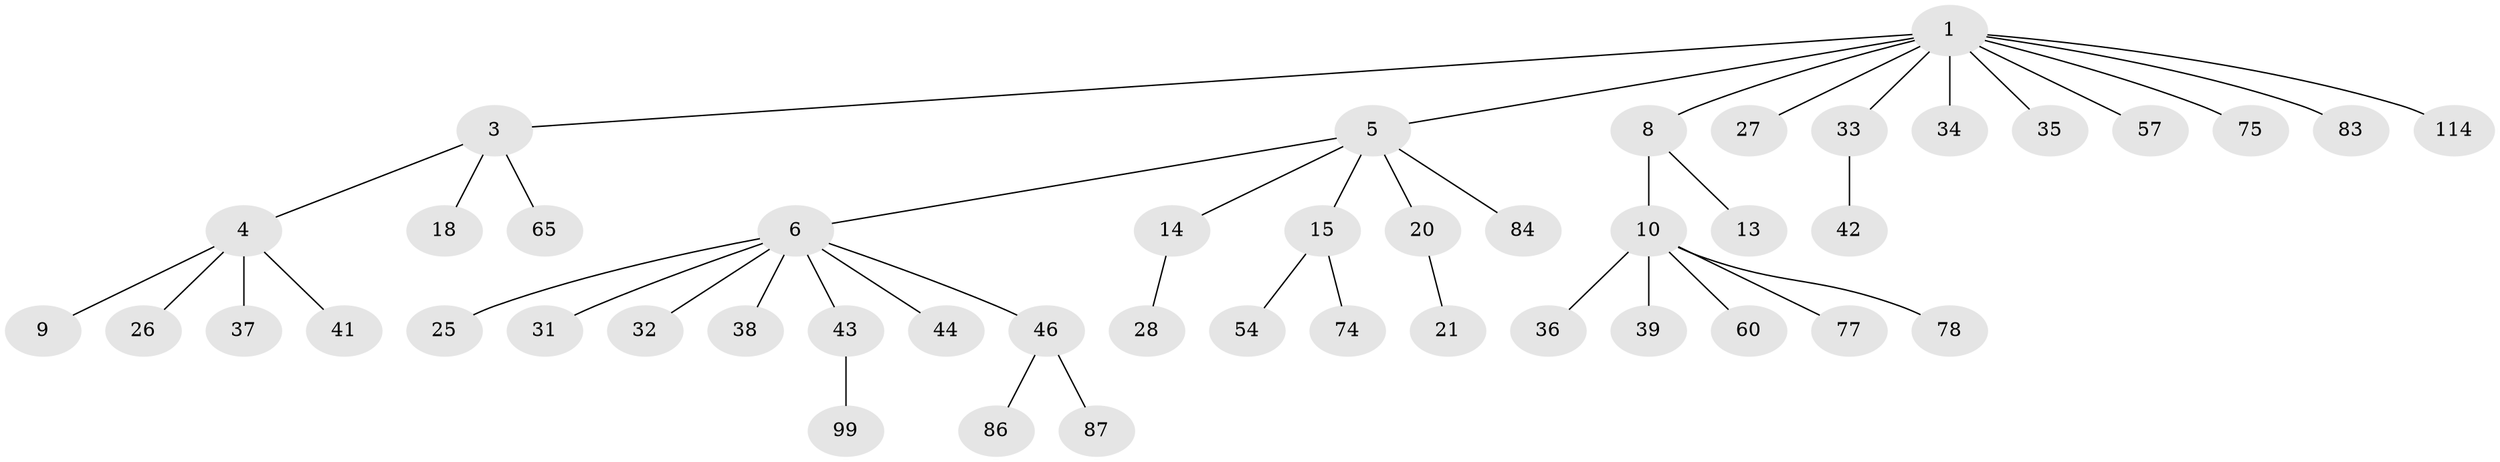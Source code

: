 // original degree distribution, {4: 0.05172413793103448, 9: 0.008620689655172414, 5: 0.04310344827586207, 3: 0.16379310344827586, 1: 0.5431034482758621, 6: 0.017241379310344827, 2: 0.1724137931034483}
// Generated by graph-tools (version 1.1) at 2025/19/03/04/25 18:19:08]
// undirected, 46 vertices, 45 edges
graph export_dot {
graph [start="1"]
  node [color=gray90,style=filled];
  1 [super="+2"];
  3;
  4 [super="+7+29"];
  5 [super="+12+64+88"];
  6 [super="+22"];
  8 [super="+72"];
  9;
  10 [super="+23+11+106"];
  13 [super="+66+47"];
  14 [super="+16+98+81"];
  15 [super="+24+70+40+48"];
  18;
  20 [super="+85"];
  21 [super="+95+90"];
  25;
  26;
  27;
  28;
  31;
  32 [super="+100+52"];
  33;
  34 [super="+103+69"];
  35;
  36 [super="+115+55"];
  37 [super="+61+107"];
  38 [super="+73"];
  39 [super="+110"];
  41;
  42 [super="+63+59"];
  43 [super="+92+49"];
  44 [super="+76+45"];
  46 [super="+56+79+58"];
  54 [super="+94"];
  57;
  60;
  65;
  74;
  75;
  77;
  78 [super="+80"];
  83;
  84 [super="+105"];
  86;
  87;
  99;
  114;
  1 -- 3;
  1 -- 8;
  1 -- 35;
  1 -- 33;
  1 -- 34;
  1 -- 5;
  1 -- 75;
  1 -- 114;
  1 -- 83;
  1 -- 57;
  1 -- 27;
  3 -- 4;
  3 -- 18;
  3 -- 65;
  4 -- 37;
  4 -- 9;
  4 -- 26;
  4 -- 41;
  5 -- 6;
  5 -- 20;
  5 -- 84;
  5 -- 14;
  5 -- 15;
  6 -- 38;
  6 -- 43;
  6 -- 46;
  6 -- 32;
  6 -- 25;
  6 -- 44;
  6 -- 31;
  8 -- 10;
  8 -- 13;
  10 -- 36;
  10 -- 39;
  10 -- 60;
  10 -- 77;
  10 -- 78;
  14 -- 28;
  15 -- 74;
  15 -- 54;
  20 -- 21;
  33 -- 42;
  43 -- 99;
  46 -- 86;
  46 -- 87;
}
